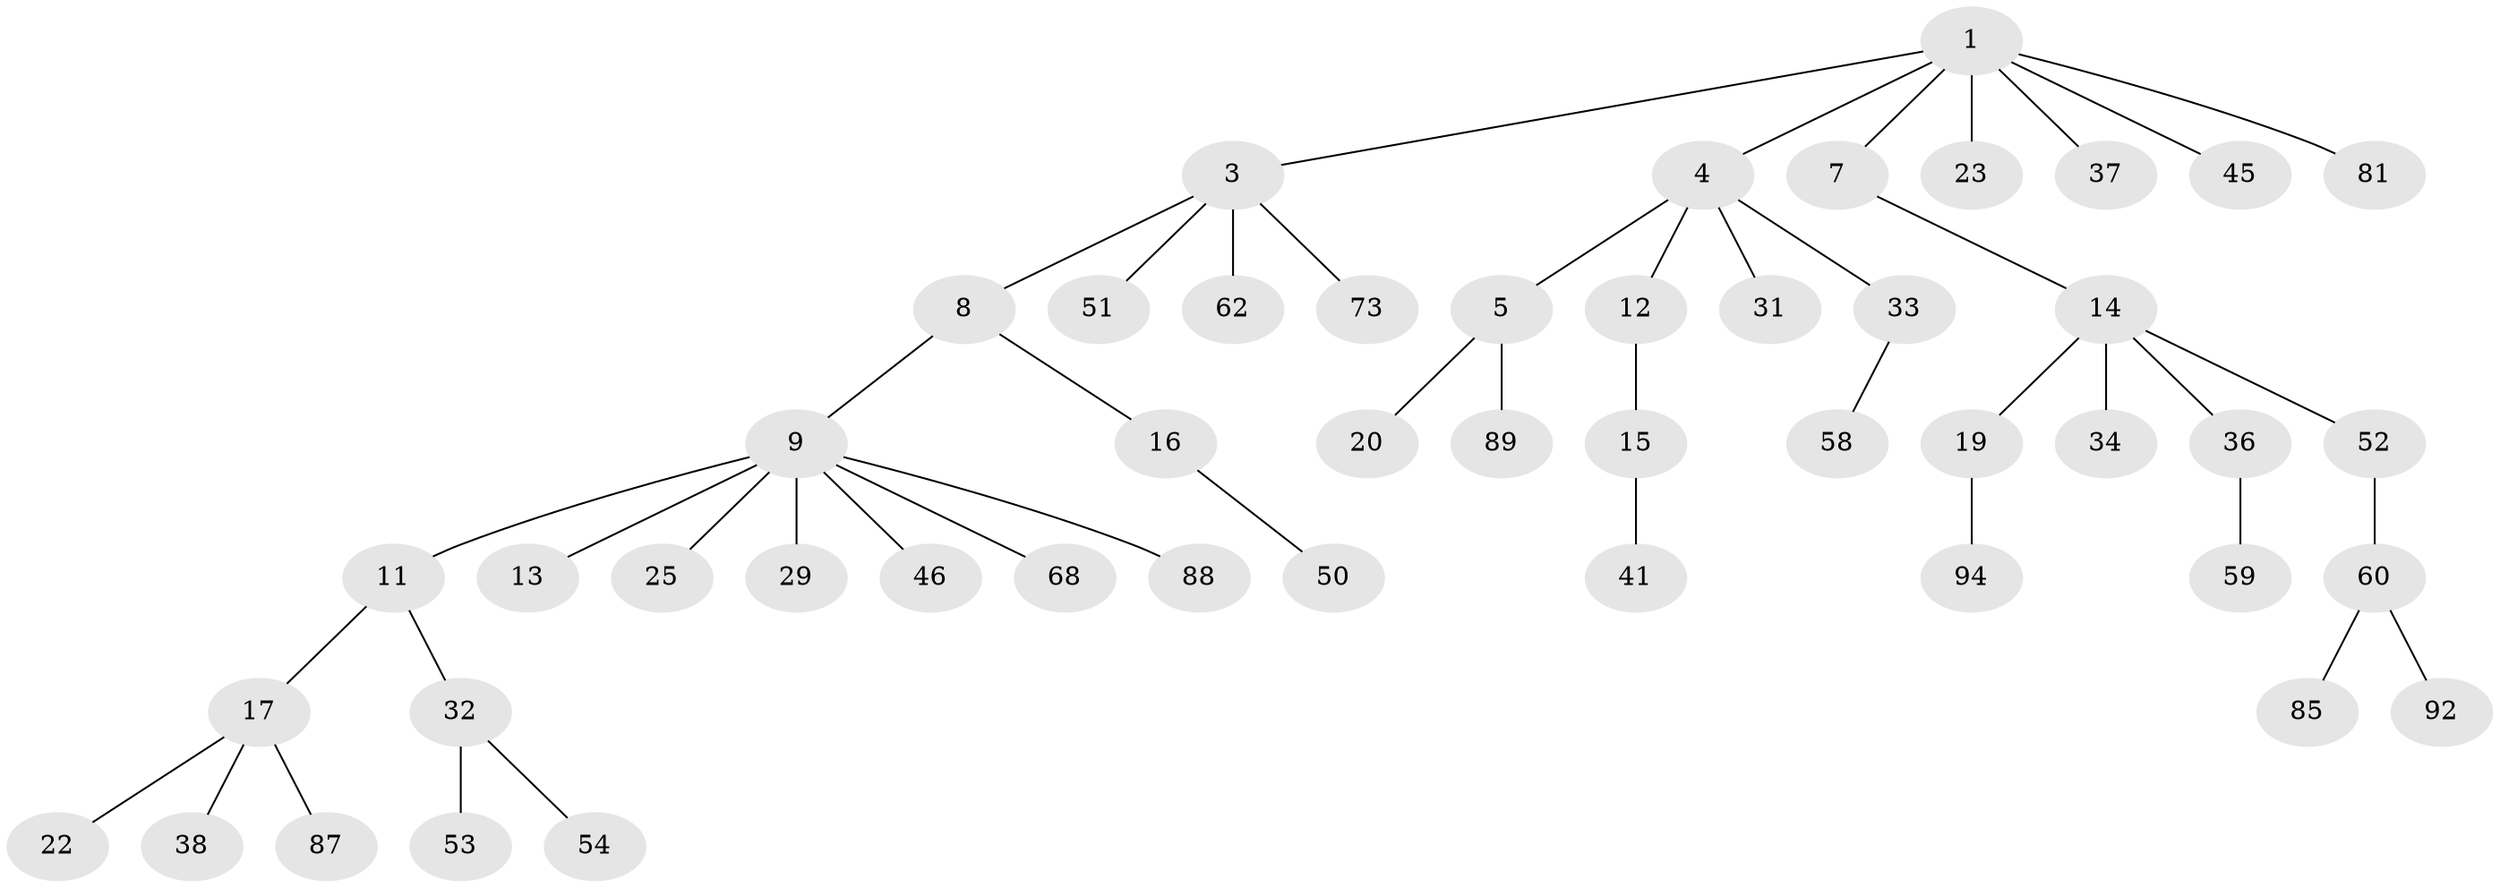 // original degree distribution, {6: 0.020833333333333332, 3: 0.125, 5: 0.041666666666666664, 2: 0.23958333333333334, 4: 0.07291666666666667, 1: 0.5}
// Generated by graph-tools (version 1.1) at 2025/15/03/09/25 04:15:40]
// undirected, 48 vertices, 47 edges
graph export_dot {
graph [start="1"]
  node [color=gray90,style=filled];
  1 [super="+2"];
  3 [super="+24"];
  4;
  5 [super="+6"];
  7 [super="+63"];
  8 [super="+43"];
  9 [super="+10+35"];
  11;
  12 [super="+40"];
  13;
  14 [super="+18+55"];
  15 [super="+42"];
  16 [super="+21"];
  17;
  19;
  20 [super="+27+28+82"];
  22 [super="+70"];
  23;
  25 [super="+71"];
  29 [super="+84"];
  31;
  32 [super="+77"];
  33 [super="+44"];
  34;
  36 [super="+47"];
  37 [super="+74"];
  38 [super="+39"];
  41 [super="+80"];
  45 [super="+56"];
  46 [super="+61"];
  50 [super="+91"];
  51;
  52 [super="+57+75"];
  53;
  54;
  58 [super="+76"];
  59;
  60 [super="+64"];
  62 [super="+69+90"];
  68;
  73;
  81;
  85;
  87;
  88;
  89;
  92;
  94;
  1 -- 3;
  1 -- 23;
  1 -- 37;
  1 -- 45;
  1 -- 81;
  1 -- 4;
  1 -- 7;
  3 -- 8;
  3 -- 62;
  3 -- 73;
  3 -- 51;
  4 -- 5;
  4 -- 12;
  4 -- 31;
  4 -- 33;
  5 -- 20;
  5 -- 89;
  7 -- 14;
  8 -- 9;
  8 -- 16;
  9 -- 11;
  9 -- 68;
  9 -- 29;
  9 -- 25;
  9 -- 88;
  9 -- 13;
  9 -- 46;
  11 -- 17;
  11 -- 32;
  12 -- 15;
  14 -- 36;
  14 -- 34;
  14 -- 19;
  14 -- 52;
  15 -- 41;
  16 -- 50;
  17 -- 22;
  17 -- 38;
  17 -- 87;
  19 -- 94;
  32 -- 53;
  32 -- 54;
  33 -- 58;
  36 -- 59;
  52 -- 60;
  60 -- 85;
  60 -- 92;
}
